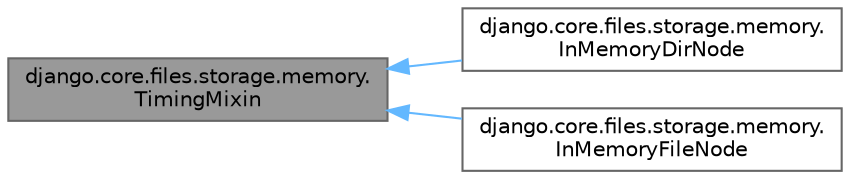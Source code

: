 digraph "django.core.files.storage.memory.TimingMixin"
{
 // LATEX_PDF_SIZE
  bgcolor="transparent";
  edge [fontname=Helvetica,fontsize=10,labelfontname=Helvetica,labelfontsize=10];
  node [fontname=Helvetica,fontsize=10,shape=box,height=0.2,width=0.4];
  rankdir="LR";
  Node1 [id="Node000001",label="django.core.files.storage.memory.\lTimingMixin",height=0.2,width=0.4,color="gray40", fillcolor="grey60", style="filled", fontcolor="black",tooltip=" "];
  Node1 -> Node2 [id="edge3_Node000001_Node000002",dir="back",color="steelblue1",style="solid",tooltip=" "];
  Node2 [id="Node000002",label="django.core.files.storage.memory.\lInMemoryDirNode",height=0.2,width=0.4,color="gray40", fillcolor="white", style="filled",URL="$classdjango_1_1core_1_1files_1_1storage_1_1memory_1_1InMemoryDirNode.html",tooltip=" "];
  Node1 -> Node3 [id="edge4_Node000001_Node000003",dir="back",color="steelblue1",style="solid",tooltip=" "];
  Node3 [id="Node000003",label="django.core.files.storage.memory.\lInMemoryFileNode",height=0.2,width=0.4,color="gray40", fillcolor="white", style="filled",URL="$classdjango_1_1core_1_1files_1_1storage_1_1memory_1_1InMemoryFileNode.html",tooltip=" "];
}
